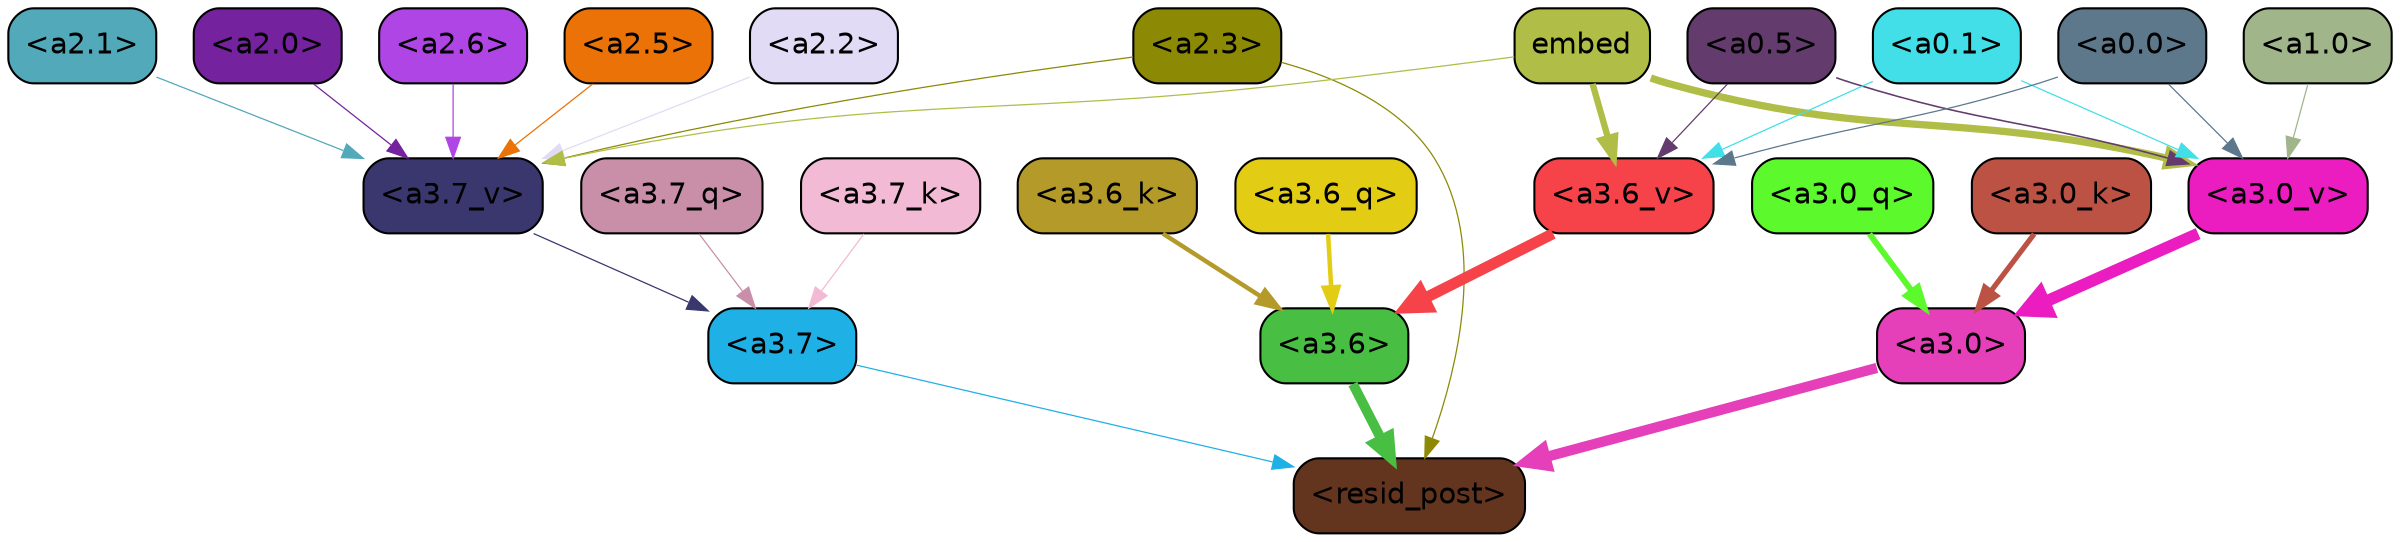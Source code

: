 strict digraph "" {
	graph [bgcolor=transparent,
		layout=dot,
		overlap=false,
		splines=true
	];
	"<a3.7>"	[color=black,
		fillcolor="#1fb0e6",
		fontname=Helvetica,
		shape=box,
		style="filled, rounded"];
	"<resid_post>"	[color=black,
		fillcolor="#64351e",
		fontname=Helvetica,
		shape=box,
		style="filled, rounded"];
	"<a3.7>" -> "<resid_post>"	[color="#1fb0e6",
		penwidth=0.6];
	"<a3.6>"	[color=black,
		fillcolor="#48be43",
		fontname=Helvetica,
		shape=box,
		style="filled, rounded"];
	"<a3.6>" -> "<resid_post>"	[color="#48be43",
		penwidth=4.7534414529800415];
	"<a3.0>"	[color=black,
		fillcolor="#e53fba",
		fontname=Helvetica,
		shape=box,
		style="filled, rounded"];
	"<a3.0>" -> "<resid_post>"	[color="#e53fba",
		penwidth=4.898576855659485];
	"<a2.3>"	[color=black,
		fillcolor="#8c8905",
		fontname=Helvetica,
		shape=box,
		style="filled, rounded"];
	"<a2.3>" -> "<resid_post>"	[color="#8c8905",
		penwidth=0.6];
	"<a3.7_v>"	[color=black,
		fillcolor="#39376d",
		fontname=Helvetica,
		shape=box,
		style="filled, rounded"];
	"<a2.3>" -> "<a3.7_v>"	[color="#8c8905",
		penwidth=0.6];
	"<a3.7_q>"	[color=black,
		fillcolor="#c98fa9",
		fontname=Helvetica,
		shape=box,
		style="filled, rounded"];
	"<a3.7_q>" -> "<a3.7>"	[color="#c98fa9",
		penwidth=0.6];
	"<a3.6_q>"	[color=black,
		fillcolor="#e3cd14",
		fontname=Helvetica,
		shape=box,
		style="filled, rounded"];
	"<a3.6_q>" -> "<a3.6>"	[color="#e3cd14",
		penwidth=2.160832464694977];
	"<a3.0_q>"	[color=black,
		fillcolor="#5cf92d",
		fontname=Helvetica,
		shape=box,
		style="filled, rounded"];
	"<a3.0_q>" -> "<a3.0>"	[color="#5cf92d",
		penwidth=2.870753765106201];
	"<a3.7_k>"	[color=black,
		fillcolor="#f2bad4",
		fontname=Helvetica,
		shape=box,
		style="filled, rounded"];
	"<a3.7_k>" -> "<a3.7>"	[color="#f2bad4",
		penwidth=0.6];
	"<a3.6_k>"	[color=black,
		fillcolor="#b49a29",
		fontname=Helvetica,
		shape=box,
		style="filled, rounded"];
	"<a3.6_k>" -> "<a3.6>"	[color="#b49a29",
		penwidth=2.13908451795578];
	"<a3.0_k>"	[color=black,
		fillcolor="#bb5244",
		fontname=Helvetica,
		shape=box,
		style="filled, rounded"];
	"<a3.0_k>" -> "<a3.0>"	[color="#bb5244",
		penwidth=2.520303964614868];
	"<a3.7_v>" -> "<a3.7>"	[color="#39376d",
		penwidth=0.6];
	"<a3.6_v>"	[color=black,
		fillcolor="#f54349",
		fontname=Helvetica,
		shape=box,
		style="filled, rounded"];
	"<a3.6_v>" -> "<a3.6>"	[color="#f54349",
		penwidth=5.297133803367615];
	"<a3.0_v>"	[color=black,
		fillcolor="#eb1cc0",
		fontname=Helvetica,
		shape=box,
		style="filled, rounded"];
	"<a3.0_v>" -> "<a3.0>"	[color="#eb1cc0",
		penwidth=5.680712580680847];
	"<a2.6>"	[color=black,
		fillcolor="#b045e5",
		fontname=Helvetica,
		shape=box,
		style="filled, rounded"];
	"<a2.6>" -> "<a3.7_v>"	[color="#b045e5",
		penwidth=0.6];
	"<a2.5>"	[color=black,
		fillcolor="#eb7206",
		fontname=Helvetica,
		shape=box,
		style="filled, rounded"];
	"<a2.5>" -> "<a3.7_v>"	[color="#eb7206",
		penwidth=0.6];
	"<a2.2>"	[color=black,
		fillcolor="#e1dbf6",
		fontname=Helvetica,
		shape=box,
		style="filled, rounded"];
	"<a2.2>" -> "<a3.7_v>"	[color="#e1dbf6",
		penwidth=0.6];
	"<a2.1>"	[color=black,
		fillcolor="#52a9b9",
		fontname=Helvetica,
		shape=box,
		style="filled, rounded"];
	"<a2.1>" -> "<a3.7_v>"	[color="#52a9b9",
		penwidth=0.6];
	"<a2.0>"	[color=black,
		fillcolor="#75229f",
		fontname=Helvetica,
		shape=box,
		style="filled, rounded"];
	"<a2.0>" -> "<a3.7_v>"	[color="#75229f",
		penwidth=0.6];
	embed	[color=black,
		fillcolor="#b0be47",
		fontname=Helvetica,
		shape=box,
		style="filled, rounded"];
	embed -> "<a3.7_v>"	[color="#b0be47",
		penwidth=0.6];
	embed -> "<a3.6_v>"	[color="#b0be47",
		penwidth=3.067279100418091];
	embed -> "<a3.0_v>"	[color="#b0be47",
		penwidth=3.5202720761299133];
	"<a0.5>"	[color=black,
		fillcolor="#633c6d",
		fontname=Helvetica,
		shape=box,
		style="filled, rounded"];
	"<a0.5>" -> "<a3.6_v>"	[color="#633c6d",
		penwidth=0.6];
	"<a0.5>" -> "<a3.0_v>"	[color="#633c6d",
		penwidth=0.764040544629097];
	"<a0.1>"	[color=black,
		fillcolor="#42dfe8",
		fontname=Helvetica,
		shape=box,
		style="filled, rounded"];
	"<a0.1>" -> "<a3.6_v>"	[color="#42dfe8",
		penwidth=0.6];
	"<a0.1>" -> "<a3.0_v>"	[color="#42dfe8",
		penwidth=0.6];
	"<a0.0>"	[color=black,
		fillcolor="#5d778b",
		fontname=Helvetica,
		shape=box,
		style="filled, rounded"];
	"<a0.0>" -> "<a3.6_v>"	[color="#5d778b",
		penwidth=0.6];
	"<a0.0>" -> "<a3.0_v>"	[color="#5d778b",
		penwidth=0.6];
	"<a1.0>"	[color=black,
		fillcolor="#a1b58b",
		fontname=Helvetica,
		shape=box,
		style="filled, rounded"];
	"<a1.0>" -> "<a3.0_v>"	[color="#a1b58b",
		penwidth=0.6];
}
